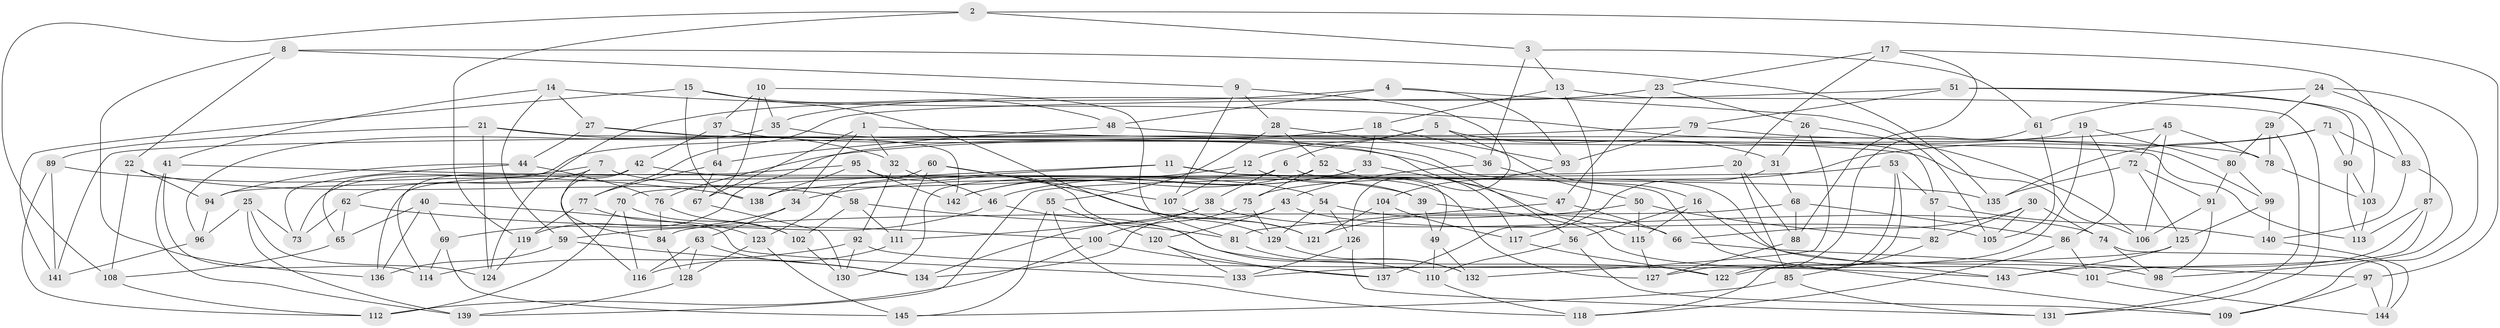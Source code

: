 // coarse degree distribution, {8: 0.20930232558139536, 13: 0.023255813953488372, 14: 0.046511627906976744, 17: 0.023255813953488372, 11: 0.09302325581395349, 4: 0.23255813953488372, 15: 0.023255813953488372, 10: 0.06976744186046512, 7: 0.11627906976744186, 6: 0.09302325581395349, 9: 0.023255813953488372, 12: 0.023255813953488372, 5: 0.023255813953488372}
// Generated by graph-tools (version 1.1) at 2025/20/03/04/25 18:20:37]
// undirected, 145 vertices, 290 edges
graph export_dot {
graph [start="1"]
  node [color=gray90,style=filled];
  1;
  2;
  3;
  4;
  5;
  6;
  7;
  8;
  9;
  10;
  11;
  12;
  13;
  14;
  15;
  16;
  17;
  18;
  19;
  20;
  21;
  22;
  23;
  24;
  25;
  26;
  27;
  28;
  29;
  30;
  31;
  32;
  33;
  34;
  35;
  36;
  37;
  38;
  39;
  40;
  41;
  42;
  43;
  44;
  45;
  46;
  47;
  48;
  49;
  50;
  51;
  52;
  53;
  54;
  55;
  56;
  57;
  58;
  59;
  60;
  61;
  62;
  63;
  64;
  65;
  66;
  67;
  68;
  69;
  70;
  71;
  72;
  73;
  74;
  75;
  76;
  77;
  78;
  79;
  80;
  81;
  82;
  83;
  84;
  85;
  86;
  87;
  88;
  89;
  90;
  91;
  92;
  93;
  94;
  95;
  96;
  97;
  98;
  99;
  100;
  101;
  102;
  103;
  104;
  105;
  106;
  107;
  108;
  109;
  110;
  111;
  112;
  113;
  114;
  115;
  116;
  117;
  118;
  119;
  120;
  121;
  122;
  123;
  124;
  125;
  126;
  127;
  128;
  129;
  130;
  131;
  132;
  133;
  134;
  135;
  136;
  137;
  138;
  139;
  140;
  141;
  142;
  143;
  144;
  145;
  1 -- 34;
  1 -- 67;
  1 -- 32;
  1 -- 106;
  2 -- 3;
  2 -- 97;
  2 -- 108;
  2 -- 119;
  3 -- 61;
  3 -- 13;
  3 -- 36;
  4 -- 105;
  4 -- 93;
  4 -- 48;
  4 -- 124;
  5 -- 16;
  5 -- 12;
  5 -- 6;
  5 -- 31;
  6 -- 38;
  6 -- 49;
  6 -- 130;
  7 -- 62;
  7 -- 39;
  7 -- 84;
  7 -- 73;
  8 -- 135;
  8 -- 22;
  8 -- 136;
  8 -- 9;
  9 -- 107;
  9 -- 126;
  9 -- 28;
  10 -- 81;
  10 -- 35;
  10 -- 67;
  10 -- 37;
  11 -- 70;
  11 -- 138;
  11 -- 109;
  11 -- 127;
  12 -- 107;
  12 -- 34;
  12 -- 39;
  13 -- 18;
  13 -- 131;
  13 -- 137;
  14 -- 59;
  14 -- 27;
  14 -- 57;
  14 -- 41;
  15 -- 138;
  15 -- 141;
  15 -- 48;
  15 -- 129;
  16 -- 115;
  16 -- 98;
  16 -- 56;
  17 -- 83;
  17 -- 20;
  17 -- 23;
  17 -- 88;
  18 -- 93;
  18 -- 33;
  18 -- 119;
  19 -- 65;
  19 -- 122;
  19 -- 86;
  19 -- 80;
  20 -- 88;
  20 -- 85;
  20 -- 94;
  21 -- 113;
  21 -- 89;
  21 -- 32;
  21 -- 124;
  22 -- 58;
  22 -- 108;
  22 -- 94;
  23 -- 35;
  23 -- 47;
  23 -- 26;
  24 -- 87;
  24 -- 29;
  24 -- 61;
  24 -- 109;
  25 -- 73;
  25 -- 124;
  25 -- 139;
  25 -- 96;
  26 -- 132;
  26 -- 106;
  26 -- 31;
  27 -- 44;
  27 -- 142;
  27 -- 115;
  28 -- 52;
  28 -- 55;
  28 -- 36;
  29 -- 78;
  29 -- 131;
  29 -- 80;
  30 -- 105;
  30 -- 82;
  30 -- 66;
  30 -- 74;
  31 -- 117;
  31 -- 68;
  32 -- 46;
  32 -- 92;
  33 -- 142;
  33 -- 46;
  33 -- 47;
  34 -- 63;
  34 -- 69;
  35 -- 56;
  35 -- 96;
  36 -- 43;
  36 -- 50;
  37 -- 42;
  37 -- 143;
  37 -- 64;
  38 -- 134;
  38 -- 74;
  38 -- 111;
  39 -- 49;
  39 -- 101;
  40 -- 69;
  40 -- 133;
  40 -- 65;
  40 -- 136;
  41 -- 139;
  41 -- 114;
  41 -- 135;
  42 -- 54;
  42 -- 116;
  42 -- 114;
  43 -- 134;
  43 -- 105;
  43 -- 120;
  44 -- 94;
  44 -- 73;
  44 -- 76;
  45 -- 78;
  45 -- 106;
  45 -- 72;
  45 -- 76;
  46 -- 122;
  46 -- 59;
  47 -- 66;
  47 -- 81;
  48 -- 78;
  48 -- 64;
  49 -- 132;
  49 -- 110;
  50 -- 115;
  50 -- 82;
  50 -- 121;
  51 -- 77;
  51 -- 103;
  51 -- 79;
  51 -- 90;
  52 -- 142;
  52 -- 117;
  52 -- 75;
  53 -- 122;
  53 -- 139;
  53 -- 57;
  53 -- 118;
  54 -- 126;
  54 -- 66;
  54 -- 129;
  55 -- 118;
  55 -- 145;
  55 -- 120;
  56 -- 110;
  56 -- 109;
  57 -- 140;
  57 -- 82;
  58 -- 111;
  58 -- 102;
  58 -- 81;
  59 -- 136;
  59 -- 134;
  60 -- 123;
  60 -- 111;
  60 -- 121;
  60 -- 107;
  61 -- 105;
  61 -- 127;
  62 -- 100;
  62 -- 65;
  62 -- 73;
  63 -- 116;
  63 -- 134;
  63 -- 128;
  64 -- 77;
  64 -- 67;
  65 -- 108;
  66 -- 97;
  67 -- 130;
  68 -- 88;
  68 -- 86;
  68 -- 84;
  69 -- 114;
  69 -- 145;
  70 -- 102;
  70 -- 112;
  70 -- 116;
  71 -- 90;
  71 -- 75;
  71 -- 135;
  71 -- 83;
  72 -- 135;
  72 -- 91;
  72 -- 125;
  74 -- 98;
  74 -- 144;
  75 -- 100;
  75 -- 129;
  76 -- 102;
  76 -- 84;
  77 -- 123;
  77 -- 119;
  78 -- 103;
  79 -- 93;
  79 -- 99;
  79 -- 141;
  80 -- 91;
  80 -- 99;
  81 -- 132;
  82 -- 85;
  83 -- 98;
  83 -- 140;
  84 -- 128;
  85 -- 131;
  85 -- 145;
  86 -- 118;
  86 -- 101;
  87 -- 101;
  87 -- 113;
  87 -- 143;
  88 -- 127;
  89 -- 112;
  89 -- 138;
  89 -- 141;
  90 -- 103;
  90 -- 113;
  91 -- 106;
  91 -- 98;
  92 -- 143;
  92 -- 130;
  92 -- 114;
  93 -- 104;
  94 -- 96;
  95 -- 138;
  95 -- 136;
  95 -- 142;
  95 -- 110;
  96 -- 141;
  97 -- 144;
  97 -- 109;
  99 -- 125;
  99 -- 140;
  100 -- 112;
  100 -- 137;
  101 -- 144;
  102 -- 130;
  103 -- 113;
  104 -- 117;
  104 -- 137;
  104 -- 121;
  107 -- 121;
  108 -- 112;
  110 -- 118;
  111 -- 116;
  115 -- 127;
  117 -- 122;
  119 -- 124;
  120 -- 133;
  120 -- 137;
  123 -- 128;
  123 -- 145;
  125 -- 143;
  125 -- 133;
  126 -- 131;
  126 -- 133;
  128 -- 139;
  129 -- 132;
  140 -- 144;
}

